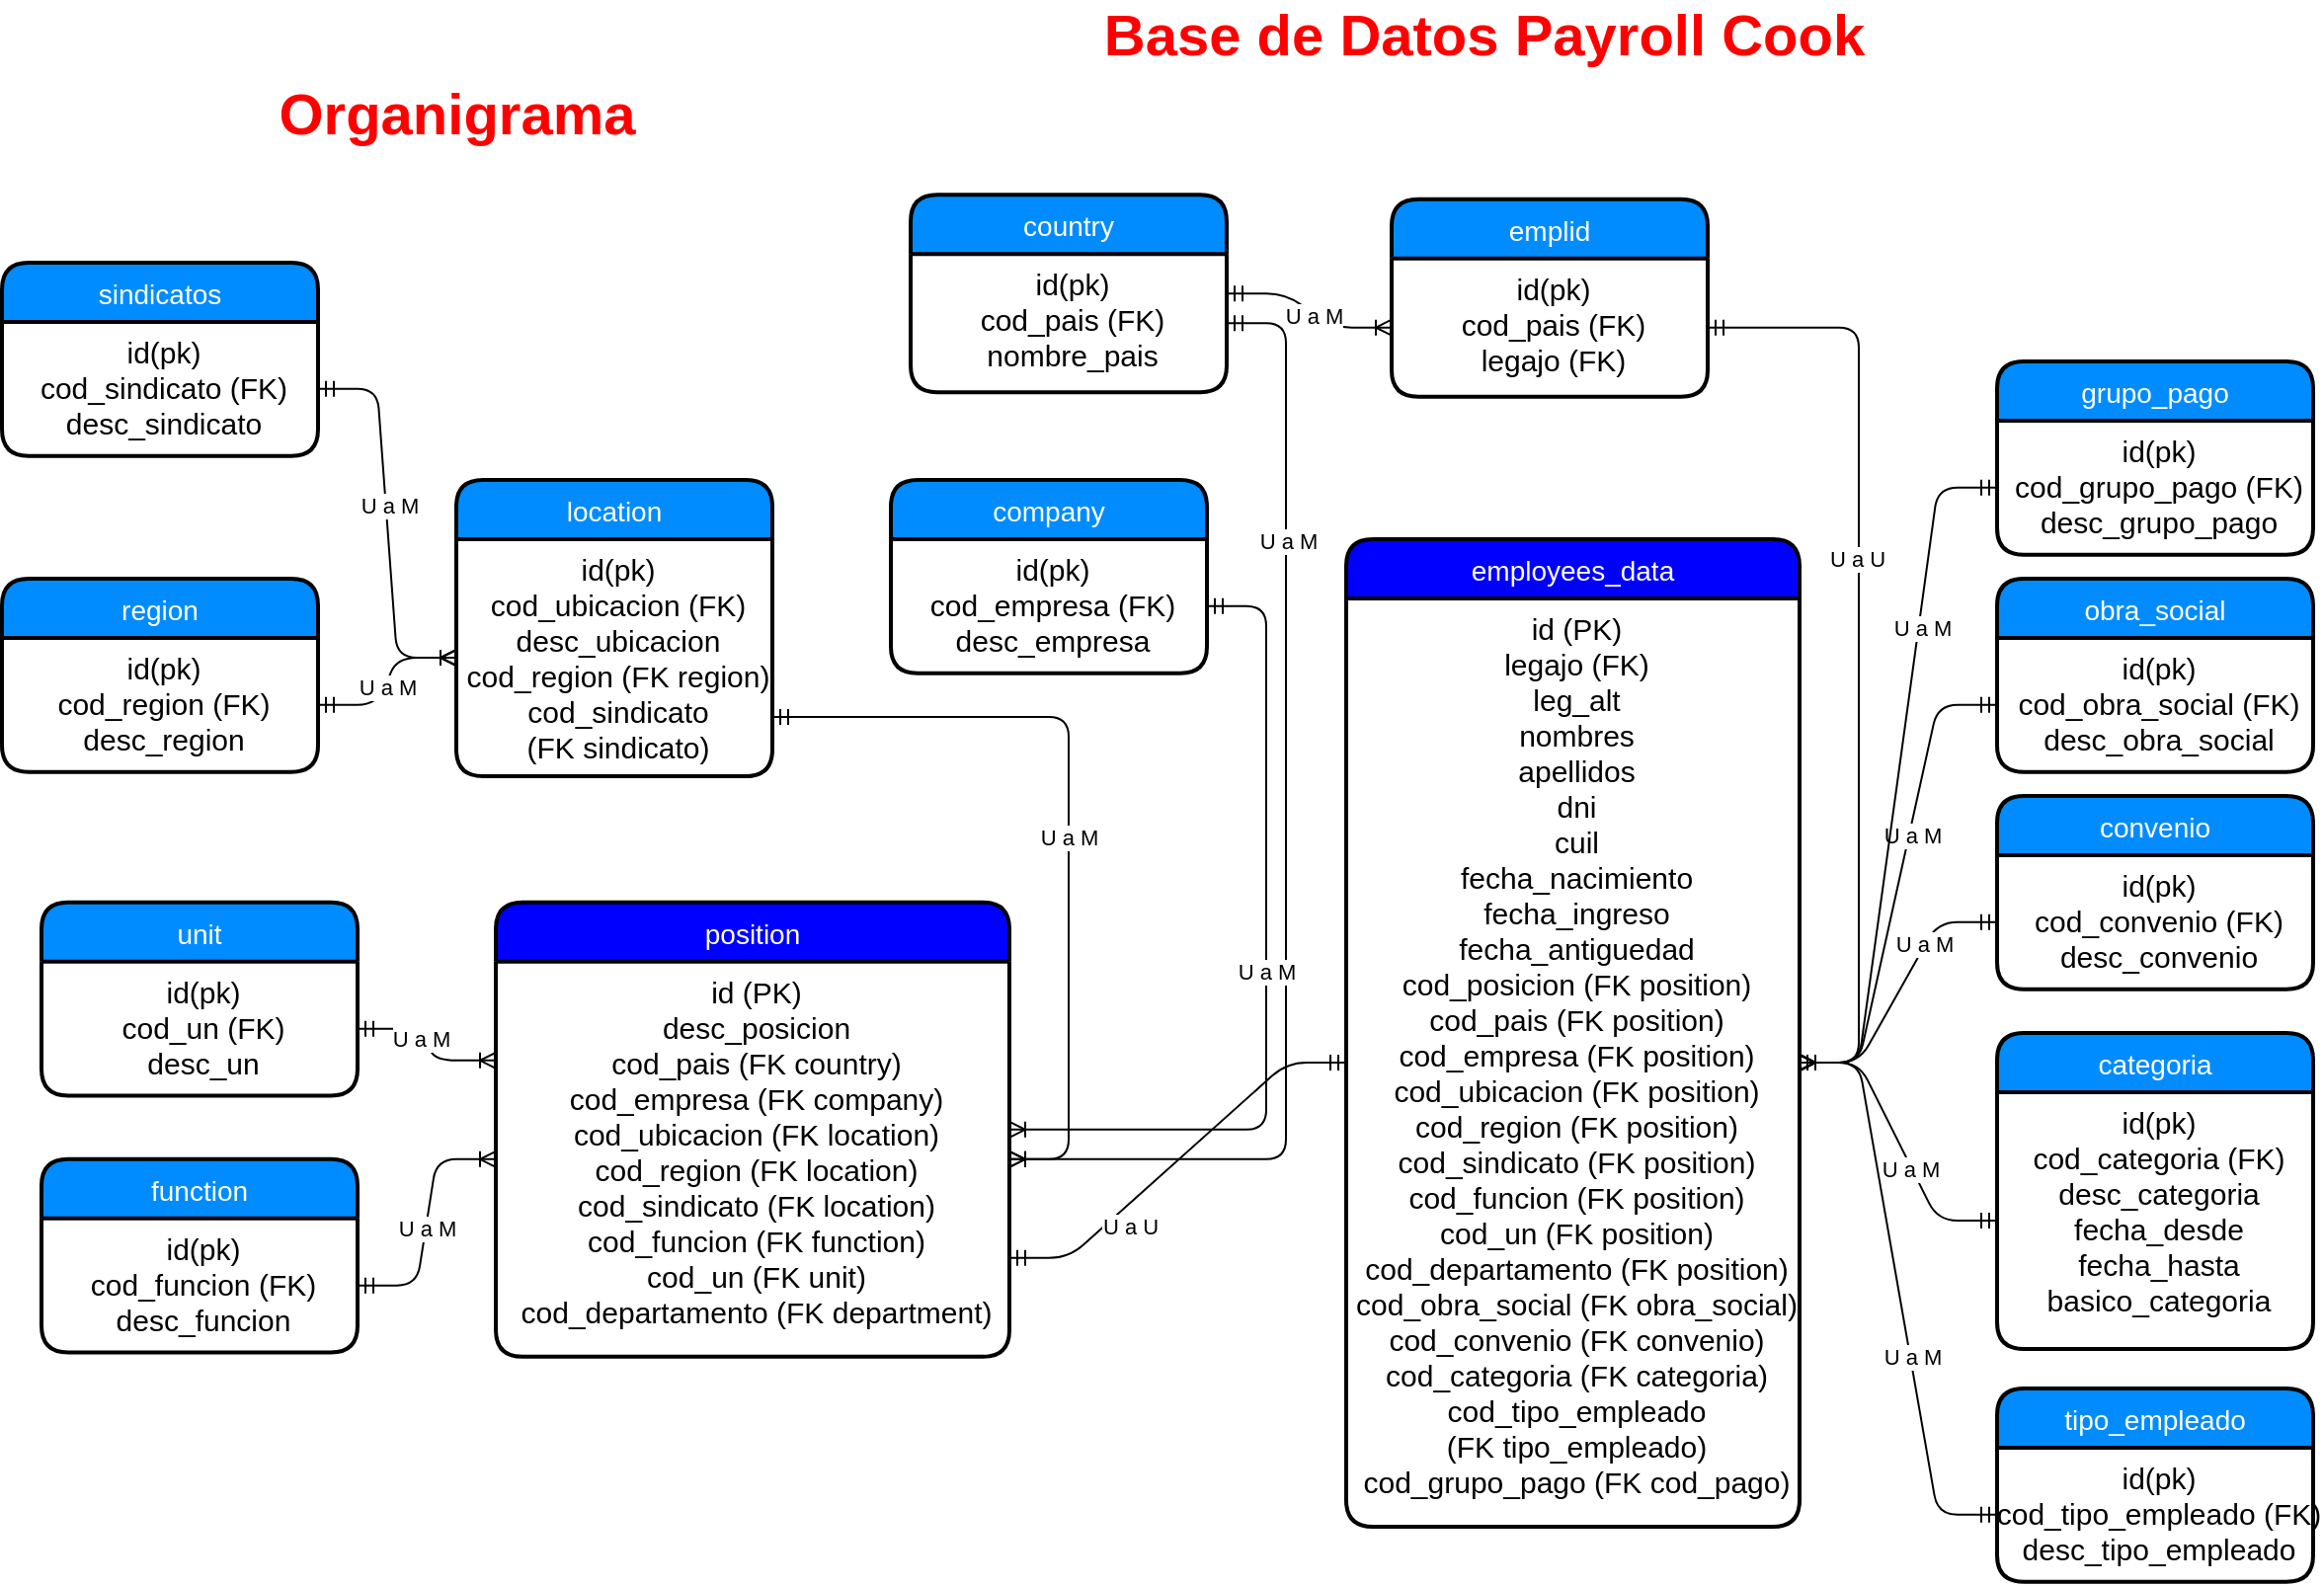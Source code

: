 <mxfile version="13.5.1" type="github"><diagram id="R5pfA701NaSD8N2ByGOf" name="Page-1"><mxGraphModel dx="2377" dy="334" grid="1" gridSize="10" guides="1" tooltips="1" connect="1" arrows="1" fold="1" page="1" pageScale="1" pageWidth="827" pageHeight="1169" math="0" shadow="0"><root><mxCell id="0"/><mxCell id="1" parent="0"/><mxCell id="119IcOjmTgw26iHcHYF6-54" value="&lt;span style=&quot;font-size: 29px&quot;&gt;&lt;b&gt;Base de Datos Payroll Cook&lt;/b&gt;&lt;/span&gt;" style="text;html=1;align=center;verticalAlign=middle;resizable=0;points=[];;autosize=1;fontColor=#FF0000;" parent="1" vertex="1"><mxGeometry x="-1080" y="40" width="400" height="30" as="geometry"/></mxCell><mxCell id="119IcOjmTgw26iHcHYF6-61" style="edgeStyle=orthogonalEdgeStyle;rounded=0;orthogonalLoop=1;jettySize=auto;html=1;exitX=0;exitY=0.25;exitDx=0;exitDy=0;entryX=0.5;entryY=1;entryDx=0;entryDy=0;fontSize=20;strokeColor=none;endArrow=ERoneToMany;endFill=0;startArrow=ERmandOne;startFill=0;" parent="1" edge="1"><mxGeometry relative="1" as="geometry"><mxPoint x="-904.333" y="464" as="targetPoint"/><mxPoint x="-700" y="358.42" as="sourcePoint"/></mxGeometry></mxCell><mxCell id="CLIR_dkmVU7LcoB8GXZn-4" value="" style="edgeStyle=entityRelationEdgeStyle;fontSize=12;html=1;endArrow=ERmandOne;startArrow=ERmandOne;endFill=0;" edge="1" parent="1" source="CLIR_dkmVU7LcoB8GXZn-3" target="119IcOjmTgw26iHcHYF6-74"><mxGeometry width="100" height="100" relative="1" as="geometry"><mxPoint x="-1020" y="360" as="sourcePoint"/><mxPoint x="-860" y="370" as="targetPoint"/></mxGeometry></mxCell><mxCell id="CLIR_dkmVU7LcoB8GXZn-12" value="U a U" style="edgeLabel;html=1;align=center;verticalAlign=middle;resizable=0;points=[];" vertex="1" connectable="0" parent="CLIR_dkmVU7LcoB8GXZn-4"><mxGeometry x="-0.191" y="-1" relative="1" as="geometry"><mxPoint as="offset"/></mxGeometry></mxCell><mxCell id="CLIR_dkmVU7LcoB8GXZn-9" value="" style="edgeStyle=entityRelationEdgeStyle;fontSize=12;html=1;endArrow=ERoneToMany;startArrow=ERmandOne;" edge="1" parent="1" source="CLIR_dkmVU7LcoB8GXZn-7" target="CLIR_dkmVU7LcoB8GXZn-31"><mxGeometry width="100" height="100" relative="1" as="geometry"><mxPoint x="-960" y="640" as="sourcePoint"/><mxPoint x="-860" y="540" as="targetPoint"/></mxGeometry></mxCell><mxCell id="CLIR_dkmVU7LcoB8GXZn-11" value="U a M" style="edgeLabel;html=1;align=center;verticalAlign=middle;resizable=0;points=[];" vertex="1" connectable="0" parent="CLIR_dkmVU7LcoB8GXZn-9"><mxGeometry x="-0.375" y="5" relative="1" as="geometry"><mxPoint x="-4" y="-45.66" as="offset"/></mxGeometry></mxCell><mxCell id="CLIR_dkmVU7LcoB8GXZn-15" value="" style="edgeStyle=entityRelationEdgeStyle;fontSize=12;html=1;endArrow=ERoneToMany;startArrow=ERmandOne;" edge="1" parent="1" source="CLIR_dkmVU7LcoB8GXZn-14" target="CLIR_dkmVU7LcoB8GXZn-30"><mxGeometry width="100" height="100" relative="1" as="geometry"><mxPoint x="-960" y="720" as="sourcePoint"/><mxPoint x="-860" y="620" as="targetPoint"/></mxGeometry></mxCell><mxCell id="CLIR_dkmVU7LcoB8GXZn-16" value="U a M" style="edgeLabel;html=1;align=center;verticalAlign=middle;resizable=0;points=[];" vertex="1" connectable="0" parent="CLIR_dkmVU7LcoB8GXZn-15"><mxGeometry x="0.012" relative="1" as="geometry"><mxPoint as="offset"/></mxGeometry></mxCell><mxCell id="CLIR_dkmVU7LcoB8GXZn-19" value="" style="edgeStyle=entityRelationEdgeStyle;fontSize=12;html=1;endArrow=ERoneToMany;startArrow=ERmandOne;exitX=1;exitY=0.75;exitDx=0;exitDy=0;" edge="1" parent="1" source="CLIR_dkmVU7LcoB8GXZn-18" target="CLIR_dkmVU7LcoB8GXZn-31"><mxGeometry width="100" height="100" relative="1" as="geometry"><mxPoint x="-960" y="720" as="sourcePoint"/><mxPoint x="-860" y="620" as="targetPoint"/></mxGeometry></mxCell><mxCell id="CLIR_dkmVU7LcoB8GXZn-20" value="U a M" style="edgeLabel;html=1;align=center;verticalAlign=middle;resizable=0;points=[];" vertex="1" connectable="0" parent="CLIR_dkmVU7LcoB8GXZn-19"><mxGeometry x="-0.186" relative="1" as="geometry"><mxPoint y="45.83" as="offset"/></mxGeometry></mxCell><mxCell id="CLIR_dkmVU7LcoB8GXZn-23" value="" style="edgeStyle=entityRelationEdgeStyle;fontSize=12;html=1;endArrow=ERoneToMany;startArrow=ERmandOne;" edge="1" parent="1" source="CLIR_dkmVU7LcoB8GXZn-22" target="CLIR_dkmVU7LcoB8GXZn-18"><mxGeometry width="100" height="100" relative="1" as="geometry"><mxPoint x="-960" y="890" as="sourcePoint"/><mxPoint x="-860" y="790" as="targetPoint"/></mxGeometry></mxCell><mxCell id="CLIR_dkmVU7LcoB8GXZn-24" value="U a M" style="edgeLabel;html=1;align=center;verticalAlign=middle;resizable=0;points=[];" vertex="1" connectable="0" parent="CLIR_dkmVU7LcoB8GXZn-23"><mxGeometry x="-0.057" y="-1" relative="1" as="geometry"><mxPoint as="offset"/></mxGeometry></mxCell><mxCell id="CLIR_dkmVU7LcoB8GXZn-27" value="" style="edgeStyle=entityRelationEdgeStyle;fontSize=12;html=1;endArrow=ERoneToMany;startArrow=ERmandOne;entryX=0;entryY=0.25;entryDx=0;entryDy=0;" edge="1" parent="1" source="CLIR_dkmVU7LcoB8GXZn-26" target="CLIR_dkmVU7LcoB8GXZn-31"><mxGeometry width="100" height="100" relative="1" as="geometry"><mxPoint x="-1390" y="650" as="sourcePoint"/><mxPoint x="-1290" y="550" as="targetPoint"/></mxGeometry></mxCell><mxCell id="CLIR_dkmVU7LcoB8GXZn-28" value="U a M" style="edgeLabel;html=1;align=center;verticalAlign=middle;resizable=0;points=[];" vertex="1" connectable="0" parent="CLIR_dkmVU7LcoB8GXZn-27"><mxGeometry x="-0.11" y="-1" relative="1" as="geometry"><mxPoint as="offset"/></mxGeometry></mxCell><mxCell id="CLIR_dkmVU7LcoB8GXZn-29" value="&lt;span style=&quot;font-size: 29px&quot;&gt;&lt;b&gt;Organigrama&lt;/b&gt;&lt;/span&gt;" style="text;html=1;align=center;verticalAlign=middle;resizable=0;points=[];;autosize=1;fontColor=#FF0000;" vertex="1" parent="1"><mxGeometry x="-1500" y="80" width="200" height="30" as="geometry"/></mxCell><mxCell id="CLIR_dkmVU7LcoB8GXZn-2" value="emplid" style="swimlane;childLayout=stackLayout;horizontal=1;startSize=30;horizontalStack=0;fillColor=#008cff;fontColor=#FFFFFF;rounded=1;fontSize=14;fontStyle=0;strokeWidth=2;resizeParent=0;resizeLast=1;shadow=0;dashed=0;align=center;glass=0;comic=0;" vertex="1" parent="1"><mxGeometry x="-926.5" y="137.83" width="160" height="100" as="geometry"/></mxCell><mxCell id="CLIR_dkmVU7LcoB8GXZn-3" value="id(pk)&#10;cod_pais (FK)&#10;legajo (FK)" style="align=center;strokeColor=none;fillColor=none;spacingLeft=4;fontSize=15;verticalAlign=top;resizable=0;rotatable=0;part=1;" vertex="1" parent="CLIR_dkmVU7LcoB8GXZn-2"><mxGeometry y="30" width="160" height="70" as="geometry"/></mxCell><mxCell id="CLIR_dkmVU7LcoB8GXZn-34" value="" style="edgeStyle=entityRelationEdgeStyle;fontSize=12;html=1;endArrow=ERoneToMany;startArrow=ERmandOne;" edge="1" parent="1" source="CLIR_dkmVU7LcoB8GXZn-33" target="CLIR_dkmVU7LcoB8GXZn-31"><mxGeometry width="100" height="100" relative="1" as="geometry"><mxPoint x="-1310" y="590" as="sourcePoint"/><mxPoint x="-1210" y="490" as="targetPoint"/></mxGeometry></mxCell><mxCell id="CLIR_dkmVU7LcoB8GXZn-35" value="U a M" style="edgeLabel;html=1;align=center;verticalAlign=middle;resizable=0;points=[];fontColor=#000000;" vertex="1" connectable="0" parent="CLIR_dkmVU7LcoB8GXZn-34"><mxGeometry x="-0.051" relative="1" as="geometry"><mxPoint as="offset"/></mxGeometry></mxCell><mxCell id="CLIR_dkmVU7LcoB8GXZn-8" value="" style="edgeStyle=entityRelationEdgeStyle;fontSize=12;html=1;endArrow=ERoneToMany;startArrow=ERmandOne;" edge="1" parent="1" source="CLIR_dkmVU7LcoB8GXZn-6" target="CLIR_dkmVU7LcoB8GXZn-3"><mxGeometry width="100" height="100" relative="1" as="geometry"><mxPoint x="-830" y="460" as="sourcePoint"/><mxPoint x="-730" y="360" as="targetPoint"/></mxGeometry></mxCell><mxCell id="CLIR_dkmVU7LcoB8GXZn-10" value="U a M" style="edgeLabel;html=1;align=center;verticalAlign=middle;resizable=0;points=[];" vertex="1" connectable="0" parent="CLIR_dkmVU7LcoB8GXZn-8"><mxGeometry x="0.074" y="-1" relative="1" as="geometry"><mxPoint as="offset"/></mxGeometry></mxCell><mxCell id="CLIR_dkmVU7LcoB8GXZn-38" value="" style="edgeStyle=entityRelationEdgeStyle;fontSize=12;html=1;endArrow=ERoneToMany;startArrow=ERmandOne;entryX=0;entryY=0.5;entryDx=0;entryDy=0;" edge="1" parent="1" source="CLIR_dkmVU7LcoB8GXZn-37" target="CLIR_dkmVU7LcoB8GXZn-18"><mxGeometry width="100" height="100" relative="1" as="geometry"><mxPoint x="-1320" y="340" as="sourcePoint"/><mxPoint x="-1220" y="240" as="targetPoint"/></mxGeometry></mxCell><mxCell id="CLIR_dkmVU7LcoB8GXZn-39" value="U a M" style="edgeLabel;html=1;align=center;verticalAlign=middle;resizable=0;points=[];fontColor=#000000;" vertex="1" connectable="0" parent="CLIR_dkmVU7LcoB8GXZn-38"><mxGeometry x="-0.089" y="1" relative="1" as="geometry"><mxPoint as="offset"/></mxGeometry></mxCell><mxCell id="CLIR_dkmVU7LcoB8GXZn-42" value="" style="edgeStyle=entityRelationEdgeStyle;fontSize=12;html=1;endArrow=ERmandOne;startArrow=ERmandOne;exitX=1;exitY=0.75;exitDx=0;exitDy=0;" edge="1" parent="1" source="CLIR_dkmVU7LcoB8GXZn-31" target="119IcOjmTgw26iHcHYF6-74"><mxGeometry width="100" height="100" relative="1" as="geometry"><mxPoint x="-930" y="670" as="sourcePoint"/><mxPoint x="-830" y="570" as="targetPoint"/></mxGeometry></mxCell><mxCell id="CLIR_dkmVU7LcoB8GXZn-43" value="U a U" style="edgeLabel;html=1;align=center;verticalAlign=middle;resizable=0;points=[];fontColor=#000000;" vertex="1" connectable="0" parent="CLIR_dkmVU7LcoB8GXZn-42"><mxGeometry x="0.433" relative="1" as="geometry"><mxPoint x="-58.43" y="63.24" as="offset"/></mxGeometry></mxCell><mxCell id="CLIR_dkmVU7LcoB8GXZn-6" value="country" style="swimlane;childLayout=stackLayout;horizontal=1;startSize=30;horizontalStack=0;fillColor=#008cff;fontColor=#FFFFFF;rounded=1;fontSize=14;fontStyle=0;strokeWidth=2;resizeParent=0;resizeLast=1;shadow=0;dashed=0;align=center;glass=0;comic=0;" vertex="1" parent="1"><mxGeometry x="-1170" y="135.66" width="160" height="100" as="geometry"/></mxCell><mxCell id="CLIR_dkmVU7LcoB8GXZn-7" value="id(pk)&#10;cod_pais (FK)&#10;nombre_pais" style="align=center;strokeColor=none;fillColor=none;spacingLeft=4;fontSize=15;verticalAlign=top;resizable=0;rotatable=0;part=1;" vertex="1" parent="CLIR_dkmVU7LcoB8GXZn-6"><mxGeometry y="30" width="160" height="70" as="geometry"/></mxCell><mxCell id="CLIR_dkmVU7LcoB8GXZn-36" value="sindicatos" style="swimlane;childLayout=stackLayout;horizontal=1;startSize=30;horizontalStack=0;fillColor=#008cff;fontColor=#FFFFFF;rounded=1;fontSize=14;fontStyle=0;strokeWidth=2;resizeParent=0;resizeLast=1;shadow=0;dashed=0;align=center;glass=0;comic=0;" vertex="1" parent="1"><mxGeometry x="-1630" y="170.0" width="160" height="97.83" as="geometry"/></mxCell><mxCell id="CLIR_dkmVU7LcoB8GXZn-37" value="id(pk)&#10;cod_sindicato (FK)&#10;desc_sindicato" style="align=center;strokeColor=none;fillColor=none;spacingLeft=4;fontSize=15;verticalAlign=top;resizable=0;rotatable=0;part=1;" vertex="1" parent="CLIR_dkmVU7LcoB8GXZn-36"><mxGeometry y="30" width="160" height="67.83" as="geometry"/></mxCell><mxCell id="119IcOjmTgw26iHcHYF6-73" value="employees_data" style="swimlane;childLayout=stackLayout;horizontal=1;startSize=30;horizontalStack=0;fontColor=#FFFFFF;rounded=1;fontSize=14;fontStyle=0;strokeWidth=2;resizeParent=0;resizeLast=1;shadow=0;dashed=0;align=center;glass=0;comic=0;fillColor=#0000FF;" parent="1" vertex="1"><mxGeometry x="-949.5" y="310" width="229.5" height="500" as="geometry"/></mxCell><mxCell id="119IcOjmTgw26iHcHYF6-74" value="id (PK)&#10;legajo (FK)&#10;leg_alt&#10;nombres&#10;apellidos&#10;dni&#10;cuil&#10;fecha_nacimiento&#10;fecha_ingreso&#10;fecha_antiguedad&#10;cod_posicion (FK position)&#10;cod_pais (FK position)&#10;cod_empresa (FK position)&#10;cod_ubicacion (FK position)&#10;cod_region (FK position)&#10;cod_sindicato (FK position)&#10;cod_funcion (FK position)&#10;cod_un (FK position)&#10;cod_departamento (FK position)&#10;cod_obra_social (FK obra_social)&#10;cod_convenio (FK convenio)&#10;cod_categoria (FK categoria)&#10;cod_tipo_empleado &#10;(FK tipo_empleado)&#10;cod_grupo_pago (FK cod_pago)&#10;" style="align=center;strokeColor=none;fillColor=none;spacingLeft=4;fontSize=15;verticalAlign=top;resizable=0;rotatable=0;part=1;" parent="119IcOjmTgw26iHcHYF6-73" vertex="1"><mxGeometry y="30" width="229.5" height="470" as="geometry"/></mxCell><mxCell id="CLIR_dkmVU7LcoB8GXZn-30" value="position" style="swimlane;childLayout=stackLayout;horizontal=1;startSize=30;horizontalStack=0;fontColor=#FFFFFF;rounded=1;fontSize=14;fontStyle=0;strokeWidth=2;resizeParent=0;resizeLast=1;shadow=0;dashed=0;align=center;glass=0;comic=0;fillColor=#0000FF;" vertex="1" parent="1"><mxGeometry x="-1380" y="493.92" width="260" height="230" as="geometry"/></mxCell><mxCell id="CLIR_dkmVU7LcoB8GXZn-31" value="id (PK)&#10;desc_posicion&#10;cod_pais (FK country)&#10;cod_empresa (FK company)&#10;cod_ubicacion (FK location)&#10;cod_region (FK location)&#10;cod_sindicato (FK location)&#10;cod_funcion (FK function)&#10;cod_un (FK unit)&#10;cod_departamento (FK department)" style="align=center;strokeColor=none;fillColor=none;spacingLeft=4;fontSize=15;verticalAlign=top;resizable=0;rotatable=0;part=1;" vertex="1" parent="CLIR_dkmVU7LcoB8GXZn-30"><mxGeometry y="30" width="260" height="200" as="geometry"/></mxCell><mxCell id="CLIR_dkmVU7LcoB8GXZn-25" value="unit" style="swimlane;childLayout=stackLayout;horizontal=1;startSize=30;horizontalStack=0;fillColor=#008cff;fontColor=#FFFFFF;rounded=1;fontSize=14;fontStyle=0;strokeWidth=2;resizeParent=0;resizeLast=1;shadow=0;dashed=0;align=center;glass=0;comic=0;" vertex="1" parent="1"><mxGeometry x="-1610" y="493.92" width="160" height="97.83" as="geometry"/></mxCell><mxCell id="CLIR_dkmVU7LcoB8GXZn-26" value="id(pk)&#10;cod_un (FK)&#10;desc_un" style="align=center;strokeColor=none;fillColor=none;spacingLeft=4;fontSize=15;verticalAlign=top;resizable=0;rotatable=0;part=1;" vertex="1" parent="CLIR_dkmVU7LcoB8GXZn-25"><mxGeometry y="30" width="160" height="67.83" as="geometry"/></mxCell><mxCell id="CLIR_dkmVU7LcoB8GXZn-13" value="company" style="swimlane;childLayout=stackLayout;horizontal=1;startSize=30;horizontalStack=0;fillColor=#008cff;fontColor=#FFFFFF;rounded=1;fontSize=14;fontStyle=0;strokeWidth=2;resizeParent=0;resizeLast=1;shadow=0;dashed=0;align=center;glass=0;comic=0;" vertex="1" parent="1"><mxGeometry x="-1180" y="279.99" width="160" height="97.83" as="geometry"/></mxCell><mxCell id="CLIR_dkmVU7LcoB8GXZn-14" value="id(pk)&#10;cod_empresa (FK)&#10;desc_empresa" style="align=center;strokeColor=none;fillColor=none;spacingLeft=4;fontSize=15;verticalAlign=top;resizable=0;rotatable=0;part=1;" vertex="1" parent="CLIR_dkmVU7LcoB8GXZn-13"><mxGeometry y="30" width="160" height="67.83" as="geometry"/></mxCell><mxCell id="CLIR_dkmVU7LcoB8GXZn-17" value="location" style="swimlane;childLayout=stackLayout;horizontal=1;startSize=30;horizontalStack=0;fillColor=#008cff;fontColor=#FFFFFF;rounded=1;fontSize=14;fontStyle=0;strokeWidth=2;resizeParent=0;resizeLast=1;shadow=0;dashed=0;align=center;glass=0;comic=0;" vertex="1" parent="1"><mxGeometry x="-1400" y="280" width="160" height="150" as="geometry"/></mxCell><mxCell id="CLIR_dkmVU7LcoB8GXZn-18" value="id(pk)&#10;cod_ubicacion (FK)&#10;desc_ubicacion&#10;cod_region (FK region)&#10;cod_sindicato &#10;(FK sindicato)" style="align=center;strokeColor=none;fillColor=none;spacingLeft=4;fontSize=15;verticalAlign=top;resizable=0;rotatable=0;part=1;" vertex="1" parent="CLIR_dkmVU7LcoB8GXZn-17"><mxGeometry y="30" width="160" height="120" as="geometry"/></mxCell><mxCell id="CLIR_dkmVU7LcoB8GXZn-62" value="grupo_pago" style="swimlane;childLayout=stackLayout;horizontal=1;startSize=30;horizontalStack=0;fillColor=#008cff;fontColor=#FFFFFF;rounded=1;fontSize=14;fontStyle=0;strokeWidth=2;resizeParent=0;resizeLast=1;shadow=0;dashed=0;align=center;glass=0;comic=0;" vertex="1" parent="1"><mxGeometry x="-620" y="220" width="160" height="97.83" as="geometry"/></mxCell><mxCell id="CLIR_dkmVU7LcoB8GXZn-63" value="id(pk)&#10;cod_grupo_pago (FK)&#10;desc_grupo_pago" style="align=center;strokeColor=none;fillColor=none;spacingLeft=4;fontSize=15;verticalAlign=top;resizable=0;rotatable=0;part=1;" vertex="1" parent="CLIR_dkmVU7LcoB8GXZn-62"><mxGeometry y="30" width="160" height="67.83" as="geometry"/></mxCell><mxCell id="CLIR_dkmVU7LcoB8GXZn-32" value="function" style="swimlane;childLayout=stackLayout;horizontal=1;startSize=30;horizontalStack=0;fillColor=#008cff;fontColor=#FFFFFF;rounded=1;fontSize=14;fontStyle=0;strokeWidth=2;resizeParent=0;resizeLast=1;shadow=0;dashed=0;align=center;glass=0;comic=0;" vertex="1" parent="1"><mxGeometry x="-1610" y="623.92" width="160" height="97.83" as="geometry"><mxRectangle x="-1610" y="623.92" width="80" height="30" as="alternateBounds"/></mxGeometry></mxCell><mxCell id="CLIR_dkmVU7LcoB8GXZn-33" value="id(pk)&#10;cod_funcion (FK)&#10;desc_funcion" style="align=center;strokeColor=none;fillColor=none;spacingLeft=4;fontSize=15;verticalAlign=top;resizable=0;rotatable=0;part=1;" vertex="1" parent="CLIR_dkmVU7LcoB8GXZn-32"><mxGeometry y="30" width="160" height="67.83" as="geometry"/></mxCell><mxCell id="CLIR_dkmVU7LcoB8GXZn-21" value="region" style="swimlane;childLayout=stackLayout;horizontal=1;startSize=30;horizontalStack=0;fillColor=#008cff;fontColor=#FFFFFF;rounded=1;fontSize=14;fontStyle=0;strokeWidth=2;resizeParent=0;resizeLast=1;shadow=0;dashed=0;align=center;glass=0;comic=0;" vertex="1" parent="1"><mxGeometry x="-1630" y="330.0" width="160" height="97.83" as="geometry"/></mxCell><mxCell id="CLIR_dkmVU7LcoB8GXZn-22" value="id(pk)&#10;cod_region (FK)&#10;desc_region" style="align=center;strokeColor=none;fillColor=none;spacingLeft=4;fontSize=15;verticalAlign=top;resizable=0;rotatable=0;part=1;" vertex="1" parent="CLIR_dkmVU7LcoB8GXZn-21"><mxGeometry y="30" width="160" height="67.83" as="geometry"/></mxCell><mxCell id="CLIR_dkmVU7LcoB8GXZn-50" value="" style="edgeStyle=entityRelationEdgeStyle;fontSize=12;html=1;endArrow=ERoneToMany;startArrow=ERmandOne;" edge="1" parent="1" source="CLIR_dkmVU7LcoB8GXZn-49" target="119IcOjmTgw26iHcHYF6-74"><mxGeometry width="100" height="100" relative="1" as="geometry"><mxPoint x="-690" y="660" as="sourcePoint"/><mxPoint x="-590" y="560" as="targetPoint"/></mxGeometry></mxCell><mxCell id="CLIR_dkmVU7LcoB8GXZn-51" value="U a M" style="edgeLabel;html=1;align=center;verticalAlign=middle;resizable=0;points=[];fontColor=#000000;" vertex="1" connectable="0" parent="CLIR_dkmVU7LcoB8GXZn-50"><mxGeometry x="-0.206" y="1" relative="1" as="geometry"><mxPoint as="offset"/></mxGeometry></mxCell><mxCell id="CLIR_dkmVU7LcoB8GXZn-52" value="" style="edgeStyle=entityRelationEdgeStyle;fontSize=12;html=1;endArrow=ERoneToMany;startArrow=ERmandOne;" edge="1" parent="1" source="CLIR_dkmVU7LcoB8GXZn-47" target="119IcOjmTgw26iHcHYF6-74"><mxGeometry width="100" height="100" relative="1" as="geometry"><mxPoint x="-690" y="660" as="sourcePoint"/><mxPoint x="-590" y="560" as="targetPoint"/></mxGeometry></mxCell><mxCell id="CLIR_dkmVU7LcoB8GXZn-53" value="U a M" style="edgeLabel;html=1;align=center;verticalAlign=middle;resizable=0;points=[];fontColor=#000000;" vertex="1" connectable="0" parent="CLIR_dkmVU7LcoB8GXZn-52"><mxGeometry x="-0.007" y="2" relative="1" as="geometry"><mxPoint x="11.31" y="-25.0" as="offset"/></mxGeometry></mxCell><mxCell id="CLIR_dkmVU7LcoB8GXZn-56" value="" style="edgeStyle=entityRelationEdgeStyle;fontSize=12;html=1;endArrow=ERoneToMany;startArrow=ERmandOne;" edge="1" parent="1" source="CLIR_dkmVU7LcoB8GXZn-55" target="119IcOjmTgw26iHcHYF6-74"><mxGeometry width="100" height="100" relative="1" as="geometry"><mxPoint x="-690" y="740" as="sourcePoint"/><mxPoint x="-590" y="640" as="targetPoint"/></mxGeometry></mxCell><mxCell id="CLIR_dkmVU7LcoB8GXZn-57" value="U a M" style="edgeLabel;html=1;align=center;verticalAlign=middle;resizable=0;points=[];fontColor=#000000;" vertex="1" connectable="0" parent="CLIR_dkmVU7LcoB8GXZn-56"><mxGeometry x="-0.203" y="1" relative="1" as="geometry"><mxPoint as="offset"/></mxGeometry></mxCell><mxCell id="CLIR_dkmVU7LcoB8GXZn-46" value="convenio" style="swimlane;childLayout=stackLayout;horizontal=1;startSize=30;horizontalStack=0;fillColor=#008cff;fontColor=#FFFFFF;rounded=1;fontSize=14;fontStyle=0;strokeWidth=2;resizeParent=0;resizeLast=1;shadow=0;dashed=0;align=center;glass=0;comic=0;" vertex="1" parent="1"><mxGeometry x="-620" y="440.01" width="160" height="97.83" as="geometry"/></mxCell><mxCell id="CLIR_dkmVU7LcoB8GXZn-47" value="id(pk)&#10;cod_convenio (FK)&#10;desc_convenio" style="align=center;strokeColor=none;fillColor=none;spacingLeft=4;fontSize=15;verticalAlign=top;resizable=0;rotatable=0;part=1;" vertex="1" parent="CLIR_dkmVU7LcoB8GXZn-46"><mxGeometry y="30" width="160" height="67.83" as="geometry"/></mxCell><mxCell id="CLIR_dkmVU7LcoB8GXZn-48" value="obra_social" style="swimlane;childLayout=stackLayout;horizontal=1;startSize=30;horizontalStack=0;fillColor=#008cff;fontColor=#FFFFFF;rounded=1;fontSize=14;fontStyle=0;strokeWidth=2;resizeParent=0;resizeLast=1;shadow=0;dashed=0;align=center;glass=0;comic=0;" vertex="1" parent="1"><mxGeometry x="-620" y="330" width="160" height="97.83" as="geometry"/></mxCell><mxCell id="CLIR_dkmVU7LcoB8GXZn-49" value="id(pk)&#10;cod_obra_social (FK)&#10;desc_obra_social" style="align=center;strokeColor=none;fillColor=none;spacingLeft=4;fontSize=15;verticalAlign=top;resizable=0;rotatable=0;part=1;" vertex="1" parent="CLIR_dkmVU7LcoB8GXZn-48"><mxGeometry y="30" width="160" height="67.83" as="geometry"/></mxCell><mxCell id="CLIR_dkmVU7LcoB8GXZn-54" value="categoria" style="swimlane;childLayout=stackLayout;horizontal=1;startSize=30;horizontalStack=0;fillColor=#008cff;fontColor=#FFFFFF;rounded=1;fontSize=14;fontStyle=0;strokeWidth=2;resizeParent=0;resizeLast=1;shadow=0;dashed=0;align=center;glass=0;comic=0;" vertex="1" parent="1"><mxGeometry x="-620" y="560" width="160" height="160" as="geometry"/></mxCell><mxCell id="CLIR_dkmVU7LcoB8GXZn-55" value="id(pk)&#10;cod_categoria (FK)&#10;desc_categoria&#10;fecha_desde&#10;fecha_hasta&#10;basico_categoria" style="align=center;strokeColor=none;fillColor=none;spacingLeft=4;fontSize=15;verticalAlign=top;resizable=0;rotatable=0;part=1;" vertex="1" parent="CLIR_dkmVU7LcoB8GXZn-54"><mxGeometry y="30" width="160" height="130" as="geometry"/></mxCell><mxCell id="CLIR_dkmVU7LcoB8GXZn-58" value="tipo_empleado" style="swimlane;childLayout=stackLayout;horizontal=1;startSize=30;horizontalStack=0;fillColor=#008cff;fontColor=#FFFFFF;rounded=1;fontSize=14;fontStyle=0;strokeWidth=2;resizeParent=0;resizeLast=1;shadow=0;dashed=0;align=center;glass=0;comic=0;" vertex="1" parent="1"><mxGeometry x="-620" y="740" width="160" height="97.83" as="geometry"/></mxCell><mxCell id="CLIR_dkmVU7LcoB8GXZn-59" value="id(pk)&#10;cod_tipo_empleado (FK)&#10;desc_tipo_empleado" style="align=center;strokeColor=none;fillColor=none;spacingLeft=4;fontSize=15;verticalAlign=top;resizable=0;rotatable=0;part=1;" vertex="1" parent="CLIR_dkmVU7LcoB8GXZn-58"><mxGeometry y="30" width="160" height="67.83" as="geometry"/></mxCell><mxCell id="CLIR_dkmVU7LcoB8GXZn-60" value="" style="edgeStyle=entityRelationEdgeStyle;fontSize=12;html=1;endArrow=ERoneToMany;startArrow=ERmandOne;" edge="1" parent="1" source="CLIR_dkmVU7LcoB8GXZn-59" target="119IcOjmTgw26iHcHYF6-74"><mxGeometry width="100" height="100" relative="1" as="geometry"><mxPoint x="-690" y="740" as="sourcePoint"/><mxPoint x="-590" y="640" as="targetPoint"/></mxGeometry></mxCell><mxCell id="CLIR_dkmVU7LcoB8GXZn-61" value="U a M" style="edgeLabel;html=1;align=center;verticalAlign=middle;resizable=0;points=[];fontColor=#000000;" vertex="1" connectable="0" parent="CLIR_dkmVU7LcoB8GXZn-60"><mxGeometry x="-0.237" y="-1" relative="1" as="geometry"><mxPoint as="offset"/></mxGeometry></mxCell><mxCell id="CLIR_dkmVU7LcoB8GXZn-64" value="" style="edgeStyle=entityRelationEdgeStyle;fontSize=12;html=1;endArrow=ERoneToMany;startArrow=ERmandOne;" edge="1" parent="1" source="CLIR_dkmVU7LcoB8GXZn-63" target="119IcOjmTgw26iHcHYF6-74"><mxGeometry width="100" height="100" relative="1" as="geometry"><mxPoint x="-690" y="410" as="sourcePoint"/><mxPoint x="-590" y="310" as="targetPoint"/></mxGeometry></mxCell><mxCell id="CLIR_dkmVU7LcoB8GXZn-65" value="U a M" style="edgeLabel;html=1;align=center;verticalAlign=middle;resizable=0;points=[];fontColor=#000000;" vertex="1" connectable="0" parent="CLIR_dkmVU7LcoB8GXZn-64"><mxGeometry x="-0.426" y="2" relative="1" as="geometry"><mxPoint as="offset"/></mxGeometry></mxCell></root></mxGraphModel></diagram></mxfile>
